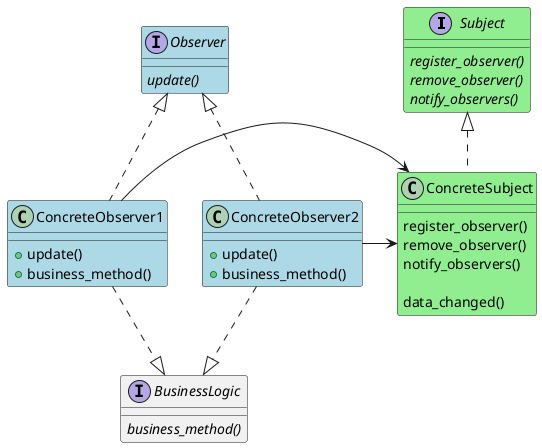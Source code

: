 @startuml
interface Subject #LightGreen {
{abstract} register_observer()
{abstract} remove_observer()
{abstract} notify_observers()
}

class ConcreteSubject #LightGreen {
register_observer()
remove_observer()
notify_observers()

data_changed()
}

interface Observer #LightBlue {
{abstract} update()
}

class ConcreteObserver1 #LightBlue {
+update()
+business_method()
}

class ConcreteObserver2 #LightBlue {
+update()
+business_method()
}

interface BusinessLogic {
{abstract} business_method()
}


' Связи
ConcreteSubject .up.|> Subject

ConcreteObserver1 -right-> ConcreteSubject
ConcreteObserver2 -right-> ConcreteSubject

ConcreteObserver1 .up.|> Observer
ConcreteObserver2 .up.|> Observer

ConcreteObserver1 ..|> BusinessLogic
ConcreteObserver2 ..|> BusinessLogic

@enduml


